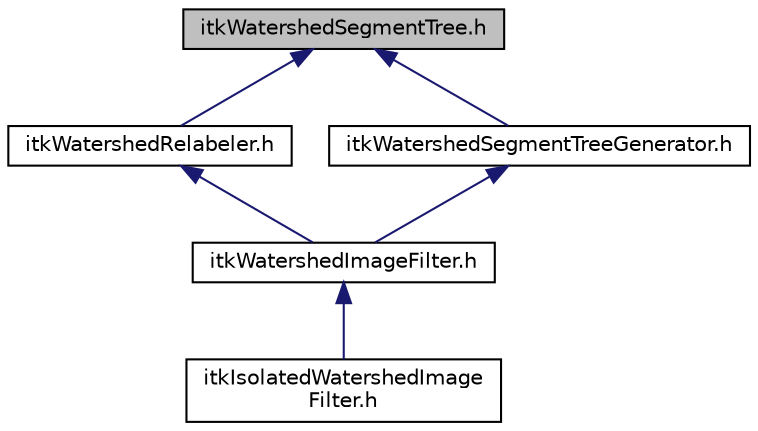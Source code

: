 digraph "itkWatershedSegmentTree.h"
{
 // LATEX_PDF_SIZE
  edge [fontname="Helvetica",fontsize="10",labelfontname="Helvetica",labelfontsize="10"];
  node [fontname="Helvetica",fontsize="10",shape=record];
  Node1 [label="itkWatershedSegmentTree.h",height=0.2,width=0.4,color="black", fillcolor="grey75", style="filled", fontcolor="black",tooltip=" "];
  Node1 -> Node2 [dir="back",color="midnightblue",fontsize="10",style="solid",fontname="Helvetica"];
  Node2 [label="itkWatershedRelabeler.h",height=0.2,width=0.4,color="black", fillcolor="white", style="filled",URL="$itkWatershedRelabeler_8h.html",tooltip=" "];
  Node2 -> Node3 [dir="back",color="midnightblue",fontsize="10",style="solid",fontname="Helvetica"];
  Node3 [label="itkWatershedImageFilter.h",height=0.2,width=0.4,color="black", fillcolor="white", style="filled",URL="$itkWatershedImageFilter_8h.html",tooltip=" "];
  Node3 -> Node4 [dir="back",color="midnightblue",fontsize="10",style="solid",fontname="Helvetica"];
  Node4 [label="itkIsolatedWatershedImage\lFilter.h",height=0.2,width=0.4,color="black", fillcolor="white", style="filled",URL="$itkIsolatedWatershedImageFilter_8h.html",tooltip=" "];
  Node1 -> Node5 [dir="back",color="midnightblue",fontsize="10",style="solid",fontname="Helvetica"];
  Node5 [label="itkWatershedSegmentTreeGenerator.h",height=0.2,width=0.4,color="black", fillcolor="white", style="filled",URL="$itkWatershedSegmentTreeGenerator_8h.html",tooltip=" "];
  Node5 -> Node3 [dir="back",color="midnightblue",fontsize="10",style="solid",fontname="Helvetica"];
}
